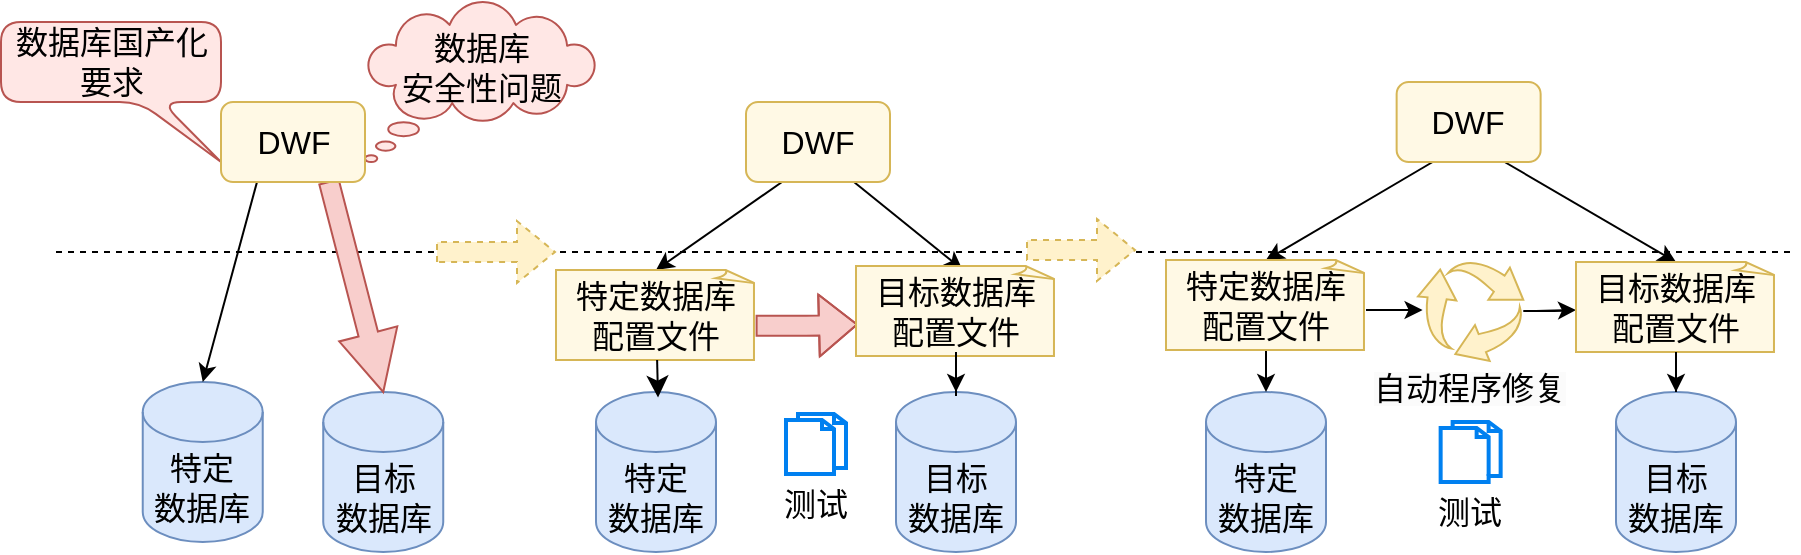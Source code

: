 <mxfile version="24.7.16">
  <diagram name="第 1 页" id="Z13YXTeYMu5rHQkVds1D">
    <mxGraphModel dx="260" dy="148" grid="1" gridSize="10" guides="1" tooltips="1" connect="1" arrows="1" fold="1" page="1" pageScale="1" pageWidth="1169" pageHeight="827" math="0" shadow="0">
      <root>
        <mxCell id="0" />
        <mxCell id="1" parent="0" />
        <mxCell id="j5bSOG_ibHAwk6ScXbE1-1" value="" style="endArrow=none;dashed=1;html=1;rounded=0;" parent="1" edge="1">
          <mxGeometry width="50" height="50" relative="1" as="geometry">
            <mxPoint x="100" y="350" as="sourcePoint" />
            <mxPoint x="970" y="350" as="targetPoint" />
          </mxGeometry>
        </mxCell>
        <mxCell id="j5bSOG_ibHAwk6ScXbE1-3" value="特定&lt;div&gt;数据库&lt;/div&gt;" style="shape=cylinder3;whiteSpace=wrap;html=1;boundedLbl=1;backgroundOutline=1;size=15;fontSize=16;fillColor=#dae8fc;strokeColor=#6c8ebf;" parent="1" vertex="1">
          <mxGeometry x="143.37" y="415" width="60" height="80" as="geometry" />
        </mxCell>
        <mxCell id="j5bSOG_ibHAwk6ScXbE1-5" style="rounded=0;orthogonalLoop=1;jettySize=auto;html=1;entryX=0.5;entryY=0;entryDx=0;entryDy=0;entryPerimeter=0;exitX=0.25;exitY=1;exitDx=0;exitDy=0;" parent="1" source="j5bSOG_ibHAwk6ScXbE1-71" target="j5bSOG_ibHAwk6ScXbE1-3" edge="1">
          <mxGeometry relative="1" as="geometry">
            <mxPoint x="197.852" y="316.115" as="sourcePoint" />
          </mxGeometry>
        </mxCell>
        <mxCell id="j5bSOG_ibHAwk6ScXbE1-11" value="数据库&lt;div&gt;安全性问题&lt;/div&gt;" style="whiteSpace=wrap;html=1;shape=mxgraph.basic.cloud_callout;fontSize=16;spacingBottom=14;fillColor=#FFE7E5;strokeColor=#b85450;" parent="1" vertex="1">
          <mxGeometry x="254.5" y="225" width="115.5" height="80" as="geometry" />
        </mxCell>
        <mxCell id="j5bSOG_ibHAwk6ScXbE1-20" value="&lt;div&gt;目标&lt;/div&gt;&lt;div&gt;数据库&lt;/div&gt;" style="shape=cylinder3;whiteSpace=wrap;html=1;boundedLbl=1;backgroundOutline=1;size=15;fontSize=16;fillColor=#dae8fc;strokeColor=#6c8ebf;" parent="1" vertex="1">
          <mxGeometry x="233.62" y="420" width="60" height="80" as="geometry" />
        </mxCell>
        <mxCell id="j5bSOG_ibHAwk6ScXbE1-21" style="rounded=0;orthogonalLoop=1;jettySize=auto;html=1;entryX=0.5;entryY=0;entryDx=0;entryDy=0;entryPerimeter=0;exitX=0.75;exitY=1;exitDx=0;exitDy=0;fillColor=#f8cecc;strokeColor=#b85450;strokeWidth=1;shape=arrow;" parent="1" source="j5bSOG_ibHAwk6ScXbE1-71" target="j5bSOG_ibHAwk6ScXbE1-20" edge="1">
          <mxGeometry relative="1" as="geometry">
            <mxPoint x="242.148" y="316.115" as="sourcePoint" />
          </mxGeometry>
        </mxCell>
        <mxCell id="j5bSOG_ibHAwk6ScXbE1-31" style="rounded=0;orthogonalLoop=1;jettySize=auto;html=1;entryX=0.5;entryY=0;entryDx=0;entryDy=0;exitX=0.25;exitY=1;exitDx=0;exitDy=0;entryPerimeter=0;" parent="1" source="j5bSOG_ibHAwk6ScXbE1-72" target="T76s8S3stWJVJvlVN7Cr-1" edge="1">
          <mxGeometry relative="1" as="geometry">
            <mxPoint x="437.261" y="315.888" as="sourcePoint" />
            <mxPoint x="395" y="364" as="targetPoint" />
          </mxGeometry>
        </mxCell>
        <mxCell id="j5bSOG_ibHAwk6ScXbE1-32" style="rounded=0;orthogonalLoop=1;jettySize=auto;html=1;exitX=0.75;exitY=1;exitDx=0;exitDy=0;entryX=0.532;entryY=0.04;entryDx=0;entryDy=0;entryPerimeter=0;" parent="1" source="j5bSOG_ibHAwk6ScXbE1-72" target="T76s8S3stWJVJvlVN7Cr-4" edge="1">
          <mxGeometry relative="1" as="geometry">
            <mxPoint x="480.269" y="316.784" as="sourcePoint" />
            <mxPoint x="516.081" y="364" as="targetPoint" />
          </mxGeometry>
        </mxCell>
        <mxCell id="j5bSOG_ibHAwk6ScXbE1-23" value="特定&lt;div&gt;数据库&lt;/div&gt;" style="shape=cylinder3;whiteSpace=wrap;html=1;boundedLbl=1;backgroundOutline=1;size=15;fontSize=16;fillColor=#dae8fc;strokeColor=#6c8ebf;" parent="1" vertex="1">
          <mxGeometry x="370" y="420" width="60" height="80" as="geometry" />
        </mxCell>
        <mxCell id="j5bSOG_ibHAwk6ScXbE1-24" value="&lt;div&gt;目标&lt;/div&gt;&lt;div&gt;数据库&lt;/div&gt;" style="shape=cylinder3;whiteSpace=wrap;html=1;boundedLbl=1;backgroundOutline=1;size=15;fontSize=16;fillColor=#dae8fc;strokeColor=#6c8ebf;" parent="1" vertex="1">
          <mxGeometry x="520" y="420" width="60" height="80" as="geometry" />
        </mxCell>
        <mxCell id="j5bSOG_ibHAwk6ScXbE1-33" style="edgeStyle=orthogonalEdgeStyle;rounded=0;orthogonalLoop=1;jettySize=auto;html=1;entryX=0.01;entryY=0.65;entryDx=0;entryDy=0;fillColor=#f8cecc;strokeColor=#b85450;strokeWidth=1;shape=flexArrow;entryPerimeter=0;exitX=0.998;exitY=0.62;exitDx=0;exitDy=0;exitPerimeter=0;" parent="1" source="T76s8S3stWJVJvlVN7Cr-1" target="T76s8S3stWJVJvlVN7Cr-4" edge="1">
          <mxGeometry relative="1" as="geometry">
            <mxPoint x="445" y="387" as="sourcePoint" />
            <mxPoint x="485" y="389" as="targetPoint" />
          </mxGeometry>
        </mxCell>
        <mxCell id="j5bSOG_ibHAwk6ScXbE1-41" value="&lt;span style=&quot;font-size: 16px;&quot;&gt;数据库国产化&lt;/span&gt;&lt;div&gt;&lt;span style=&quot;font-size: 16px;&quot;&gt;要求&lt;/span&gt;&lt;/div&gt;" style="shape=callout;whiteSpace=wrap;html=1;perimeter=calloutPerimeter;position2=1;size=30;position=0.63;rounded=1;fillColor=#FFE7E5;strokeColor=#b85450;base=11;" parent="1" vertex="1">
          <mxGeometry x="72.5" y="235" width="110" height="70" as="geometry" />
        </mxCell>
        <mxCell id="j5bSOG_ibHAwk6ScXbE1-54" style="rounded=0;orthogonalLoop=1;jettySize=auto;html=1;entryX=0.5;entryY=0;entryDx=0;entryDy=0;exitX=0.25;exitY=1;exitDx=0;exitDy=0;entryPerimeter=0;" parent="1" source="j5bSOG_ibHAwk6ScXbE1-74" target="T76s8S3stWJVJvlVN7Cr-2" edge="1">
          <mxGeometry relative="1" as="geometry">
            <mxPoint x="774.654" y="302.152" as="sourcePoint" />
            <mxPoint x="705" y="354" as="targetPoint" />
          </mxGeometry>
        </mxCell>
        <mxCell id="j5bSOG_ibHAwk6ScXbE1-55" style="rounded=0;orthogonalLoop=1;jettySize=auto;html=1;exitX=0.75;exitY=1;exitDx=0;exitDy=0;entryX=0.5;entryY=0;entryDx=0;entryDy=0;entryPerimeter=0;" parent="1" source="j5bSOG_ibHAwk6ScXbE1-74" target="Ha5TpHALYlpWIuPA1dWK-1" edge="1">
          <mxGeometry relative="1" as="geometry">
            <mxPoint x="830.873" y="304.546" as="sourcePoint" />
            <mxPoint x="910" y="354" as="targetPoint" />
          </mxGeometry>
        </mxCell>
        <mxCell id="j5bSOG_ibHAwk6ScXbE1-57" value="特定&lt;div&gt;数据库&lt;/div&gt;" style="shape=cylinder3;whiteSpace=wrap;html=1;boundedLbl=1;backgroundOutline=1;size=15;fontSize=16;fillColor=#dae8fc;strokeColor=#6c8ebf;" parent="1" vertex="1">
          <mxGeometry x="675" y="420" width="60" height="80" as="geometry" />
        </mxCell>
        <mxCell id="j5bSOG_ibHAwk6ScXbE1-58" value="&lt;div&gt;目标&lt;/div&gt;&lt;div&gt;数据库&lt;/div&gt;" style="shape=cylinder3;whiteSpace=wrap;html=1;boundedLbl=1;backgroundOutline=1;size=15;fontSize=16;fillColor=#dae8fc;strokeColor=#6c8ebf;" parent="1" vertex="1">
          <mxGeometry x="880" y="420" width="60" height="80" as="geometry" />
        </mxCell>
        <mxCell id="j5bSOG_ibHAwk6ScXbE1-59" value="" style="edgeStyle=orthogonalEdgeStyle;rounded=0;orthogonalLoop=1;jettySize=auto;html=1;exitX=0.5;exitY=1;exitDx=0;exitDy=0;exitPerimeter=0;" parent="1" source="T76s8S3stWJVJvlVN7Cr-2" target="j5bSOG_ibHAwk6ScXbE1-57" edge="1">
          <mxGeometry relative="1" as="geometry">
            <mxPoint x="705" y="404" as="sourcePoint" />
          </mxGeometry>
        </mxCell>
        <mxCell id="j5bSOG_ibHAwk6ScXbE1-69" style="edgeStyle=orthogonalEdgeStyle;rounded=0;orthogonalLoop=1;jettySize=auto;html=1;entryX=0;entryY=0.5;entryDx=0;entryDy=0;" parent="1" source="j5bSOG_ibHAwk6ScXbE1-66" edge="1">
          <mxGeometry relative="1" as="geometry">
            <mxPoint x="860" y="379" as="targetPoint" />
          </mxGeometry>
        </mxCell>
        <mxCell id="j5bSOG_ibHAwk6ScXbE1-66" value="" style="sketch=0;html=1;aspect=fixed;strokeColor=#d6b656;shadow=0;fillColor=#fff2cc;verticalAlign=top;labelPosition=center;verticalLabelPosition=bottom;shape=mxgraph.gcp2.arrow_cycle" parent="1" vertex="1">
          <mxGeometry x="781.01" y="354.5" width="52.63" height="50" as="geometry" />
        </mxCell>
        <mxCell id="j5bSOG_ibHAwk6ScXbE1-67" value="&#xa;&lt;span style=&quot;color: rgb(0, 0, 0); font-family: Helvetica; font-size: 16px; font-style: normal; font-variant-ligatures: normal; font-variant-caps: normal; font-weight: 400; letter-spacing: normal; orphans: 2; text-align: center; text-indent: 0px; text-transform: none; widows: 2; word-spacing: 0px; -webkit-text-stroke-width: 0px; white-space: normal; background-color: rgb(251, 251, 251); text-decoration-thickness: initial; text-decoration-style: initial; text-decoration-color: initial; display: inline !important; float: none;&quot;&gt;自动程序修复&lt;/span&gt;&#xa;&#xa;" style="text;html=1;align=center;verticalAlign=middle;whiteSpace=wrap;rounded=0;" parent="1" vertex="1">
          <mxGeometry x="755.48" y="400" width="103.68" height="50" as="geometry" />
        </mxCell>
        <mxCell id="j5bSOG_ibHAwk6ScXbE1-68" style="edgeStyle=orthogonalEdgeStyle;rounded=0;orthogonalLoop=1;jettySize=auto;html=1;entryX=0.044;entryY=0.48;entryDx=0;entryDy=0;entryPerimeter=0;" parent="1" target="j5bSOG_ibHAwk6ScXbE1-66" edge="1">
          <mxGeometry relative="1" as="geometry">
            <mxPoint x="755" y="379" as="sourcePoint" />
          </mxGeometry>
        </mxCell>
        <mxCell id="j5bSOG_ibHAwk6ScXbE1-71" value="&lt;span style=&quot;font-size: 16px;&quot;&gt;DWF&lt;/span&gt;" style="rounded=1;whiteSpace=wrap;html=1;fillColor=#FFF9E5;strokeColor=#d6b656;" parent="1" vertex="1">
          <mxGeometry x="182.5" y="275" width="72" height="40" as="geometry" />
        </mxCell>
        <mxCell id="j5bSOG_ibHAwk6ScXbE1-72" value="&lt;span style=&quot;font-size: 16px;&quot;&gt;DWF&lt;/span&gt;" style="rounded=1;whiteSpace=wrap;html=1;fillColor=#FFF9E5;strokeColor=#d6b656;" parent="1" vertex="1">
          <mxGeometry x="445" y="275" width="72" height="40" as="geometry" />
        </mxCell>
        <mxCell id="j5bSOG_ibHAwk6ScXbE1-74" value="&lt;span style=&quot;font-size: 16px;&quot;&gt;DWF&lt;/span&gt;" style="rounded=1;whiteSpace=wrap;html=1;fillColor=#FFF9E5;strokeColor=#d6b656;" parent="1" vertex="1">
          <mxGeometry x="770.32" y="265" width="72" height="40" as="geometry" />
        </mxCell>
        <mxCell id="j5bSOG_ibHAwk6ScXbE1-78" value="" style="group" parent="1" vertex="1" connectable="0">
          <mxGeometry x="777.32" y="425" width="60" height="75" as="geometry" />
        </mxCell>
        <mxCell id="j5bSOG_ibHAwk6ScXbE1-76" value="" style="html=1;verticalLabelPosition=bottom;align=center;labelBackgroundColor=#ffffff;verticalAlign=top;strokeWidth=2;strokeColor=#0080F0;shadow=0;dashed=0;shape=mxgraph.ios7.icons.documents;" parent="j5bSOG_ibHAwk6ScXbE1-78" vertex="1">
          <mxGeometry x="15" y="10" width="30" height="30" as="geometry" />
        </mxCell>
        <mxCell id="j5bSOG_ibHAwk6ScXbE1-77" value="测试" style="text;html=1;align=center;verticalAlign=middle;whiteSpace=wrap;rounded=0;fontSize=16;" parent="j5bSOG_ibHAwk6ScXbE1-78" vertex="1">
          <mxGeometry y="40" width="60" height="30" as="geometry" />
        </mxCell>
        <mxCell id="j5bSOG_ibHAwk6ScXbE1-82" value="" style="group" parent="1" vertex="1" connectable="0">
          <mxGeometry x="450" y="421" width="60" height="75" as="geometry" />
        </mxCell>
        <mxCell id="j5bSOG_ibHAwk6ScXbE1-83" value="" style="html=1;verticalLabelPosition=bottom;align=center;labelBackgroundColor=#ffffff;verticalAlign=top;strokeWidth=2;strokeColor=#0080F0;shadow=0;dashed=0;shape=mxgraph.ios7.icons.documents;" parent="j5bSOG_ibHAwk6ScXbE1-82" vertex="1">
          <mxGeometry x="15" y="10" width="30" height="30" as="geometry" />
        </mxCell>
        <mxCell id="j5bSOG_ibHAwk6ScXbE1-84" value="测试" style="text;html=1;align=center;verticalAlign=middle;whiteSpace=wrap;rounded=0;fontSize=16;" parent="j5bSOG_ibHAwk6ScXbE1-82" vertex="1">
          <mxGeometry y="40" width="60" height="30" as="geometry" />
        </mxCell>
        <mxCell id="j5bSOG_ibHAwk6ScXbE1-85" value="" style="endArrow=classic;html=1;rounded=0;shape=flexArrow;fillColor=#fff2cc;strokeColor=#d6b656;dashed=1;" parent="1" edge="1">
          <mxGeometry width="50" height="50" relative="1" as="geometry">
            <mxPoint x="290" y="350" as="sourcePoint" />
            <mxPoint x="350" y="350" as="targetPoint" />
          </mxGeometry>
        </mxCell>
        <mxCell id="j5bSOG_ibHAwk6ScXbE1-86" value="" style="endArrow=classic;html=1;rounded=0;shape=flexArrow;fillColor=#fff2cc;strokeColor=#d6b656;dashed=1;" parent="1" edge="1">
          <mxGeometry width="50" height="50" relative="1" as="geometry">
            <mxPoint x="585" y="349" as="sourcePoint" />
            <mxPoint x="640" y="349" as="targetPoint" />
          </mxGeometry>
        </mxCell>
        <mxCell id="T76s8S3stWJVJvlVN7Cr-1" value="&lt;span style=&quot;font-size: 16px;&quot;&gt;特定数据库&lt;/span&gt;&lt;div style=&quot;font-size: 16px;&quot;&gt;配置文件&lt;/div&gt;" style="whiteSpace=wrap;html=1;shape=mxgraph.basic.document;strokeColor=#d6b656;align=center;verticalAlign=middle;fontFamily=Helvetica;fontSize=16;fontColor=default;fillColor=#FFF9E5;" parent="1" vertex="1">
          <mxGeometry x="350" y="359" width="100" height="45" as="geometry" />
        </mxCell>
        <mxCell id="T76s8S3stWJVJvlVN7Cr-2" value="&lt;span style=&quot;font-size: 16px;&quot;&gt;特定数据库&lt;/span&gt;&lt;div style=&quot;font-size: 16px;&quot;&gt;配置文件&lt;/div&gt;" style="whiteSpace=wrap;html=1;shape=mxgraph.basic.document;strokeColor=#d6b656;align=center;verticalAlign=middle;fontFamily=Helvetica;fontSize=16;fontColor=default;fillColor=#FFF9E5;" parent="1" vertex="1">
          <mxGeometry x="655" y="354" width="100" height="45" as="geometry" />
        </mxCell>
        <mxCell id="T76s8S3stWJVJvlVN7Cr-3" style="edgeStyle=none;curved=1;rounded=0;orthogonalLoop=1;jettySize=auto;html=1;entryX=0.517;entryY=0.035;entryDx=0;entryDy=0;entryPerimeter=0;fontSize=12;startSize=8;endSize=8;" parent="1" source="T76s8S3stWJVJvlVN7Cr-1" target="j5bSOG_ibHAwk6ScXbE1-23" edge="1">
          <mxGeometry relative="1" as="geometry" />
        </mxCell>
        <mxCell id="T76s8S3stWJVJvlVN7Cr-4" value="目标数据库&lt;div&gt;配置文件&lt;/div&gt;" style="whiteSpace=wrap;html=1;shape=mxgraph.basic.document;strokeColor=#d6b656;align=center;verticalAlign=middle;fontFamily=Helvetica;fontSize=16;fontColor=default;fillColor=#FFF9E5;" parent="1" vertex="1">
          <mxGeometry x="500" y="357" width="100" height="45" as="geometry" />
        </mxCell>
        <mxCell id="Ha5TpHALYlpWIuPA1dWK-1" value="目标数据库&lt;div&gt;配置文件&lt;/div&gt;" style="whiteSpace=wrap;html=1;shape=mxgraph.basic.document;strokeColor=#d6b656;align=center;verticalAlign=middle;fontFamily=Helvetica;fontSize=16;fontColor=default;fillColor=#FFF9E5;" vertex="1" parent="1">
          <mxGeometry x="860" y="355" width="100" height="45" as="geometry" />
        </mxCell>
        <mxCell id="Ha5TpHALYlpWIuPA1dWK-2" style="edgeStyle=orthogonalEdgeStyle;rounded=0;orthogonalLoop=1;jettySize=auto;html=1;entryX=0.5;entryY=0;entryDx=0;entryDy=0;entryPerimeter=0;" edge="1" parent="1" source="Ha5TpHALYlpWIuPA1dWK-1" target="j5bSOG_ibHAwk6ScXbE1-58">
          <mxGeometry relative="1" as="geometry" />
        </mxCell>
        <mxCell id="Ha5TpHALYlpWIuPA1dWK-3" style="edgeStyle=orthogonalEdgeStyle;rounded=0;orthogonalLoop=1;jettySize=auto;html=1;entryX=0.5;entryY=0;entryDx=0;entryDy=0;entryPerimeter=0;" edge="1" parent="1" source="T76s8S3stWJVJvlVN7Cr-4" target="j5bSOG_ibHAwk6ScXbE1-24">
          <mxGeometry relative="1" as="geometry" />
        </mxCell>
      </root>
    </mxGraphModel>
  </diagram>
</mxfile>
